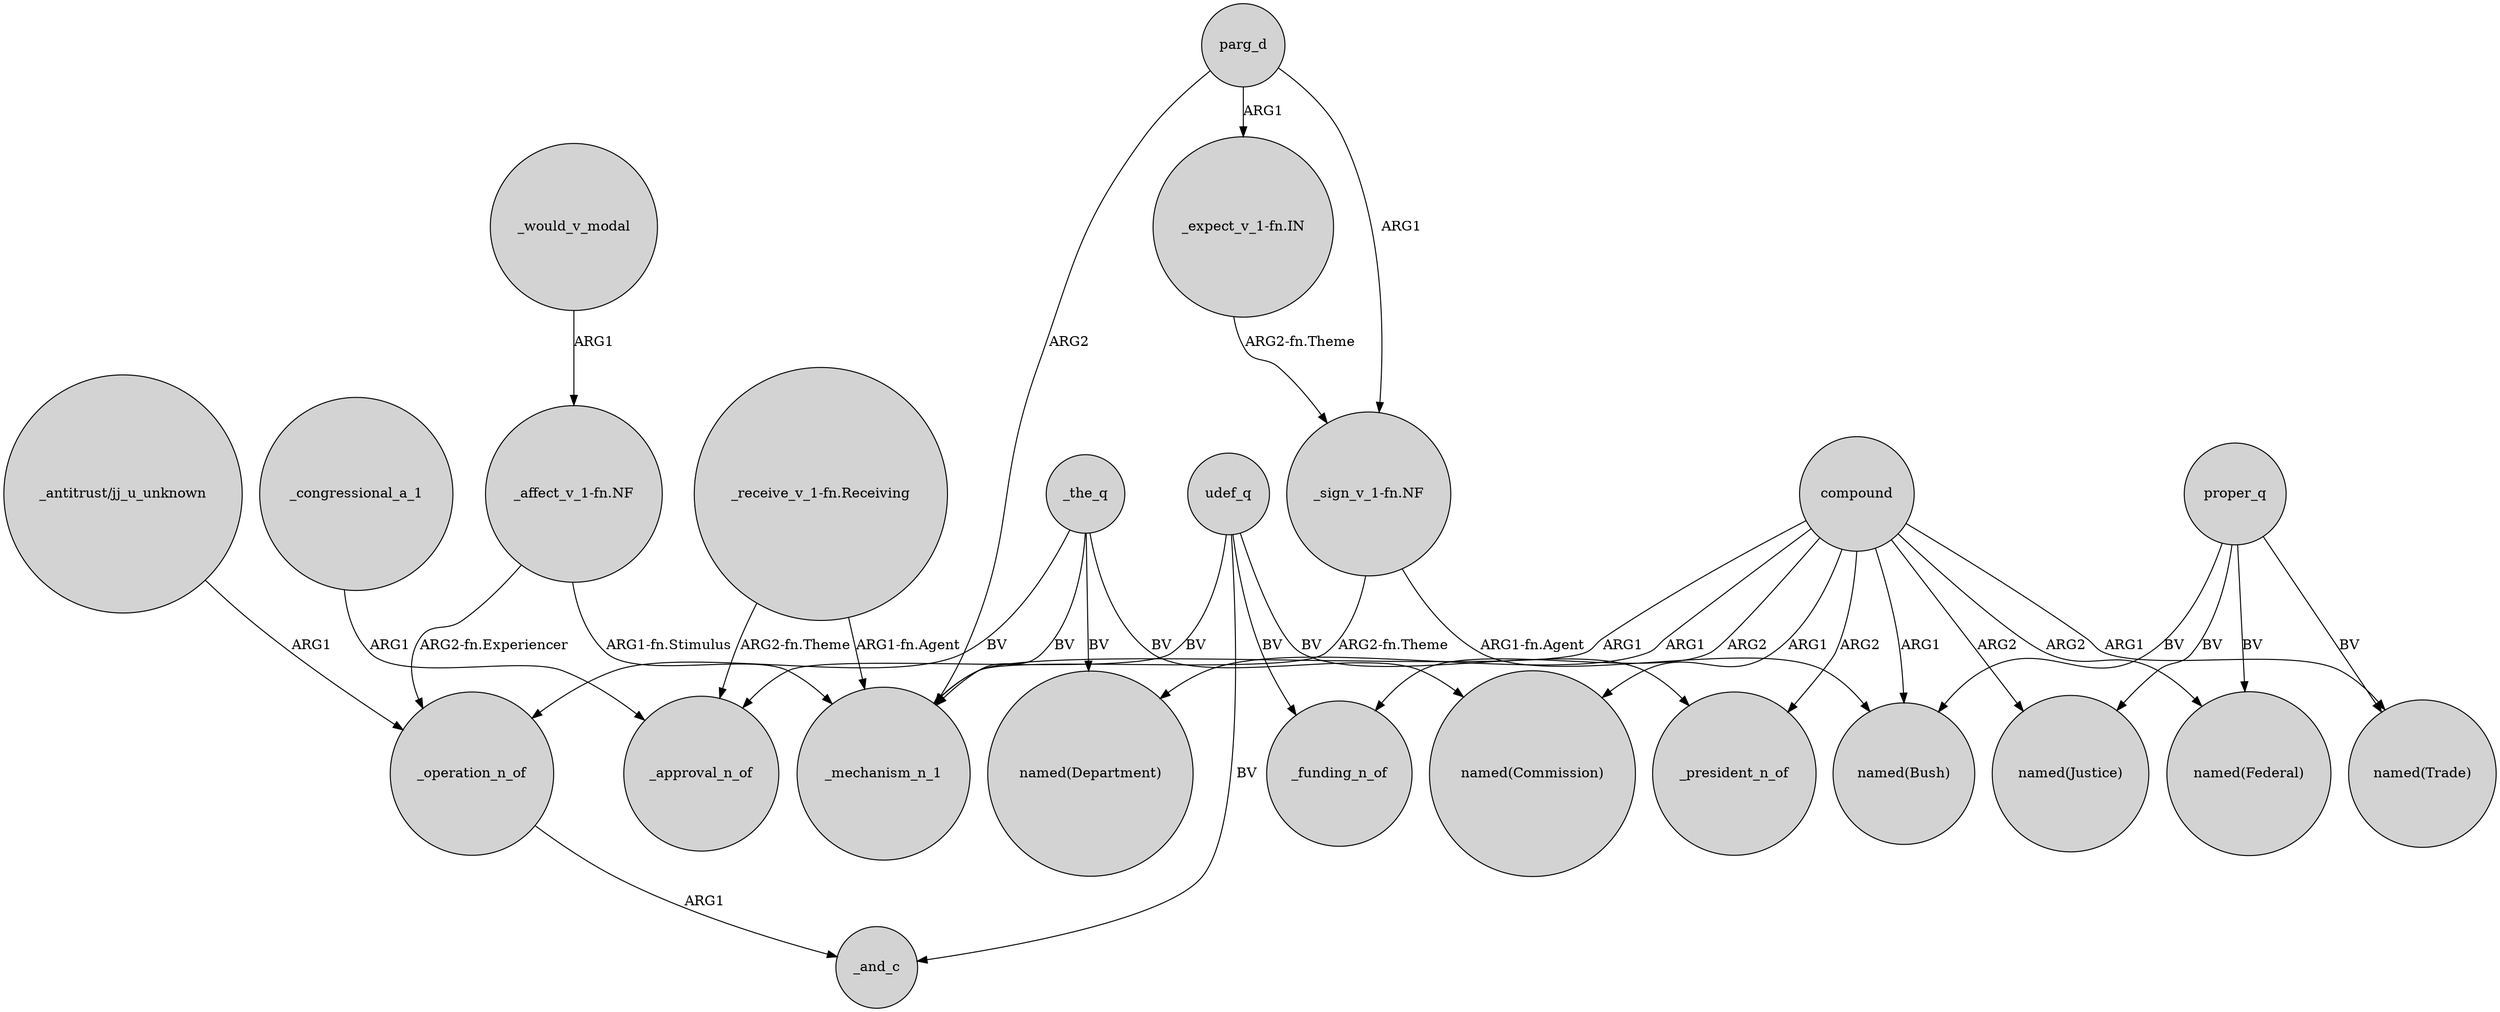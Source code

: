 digraph {
	node [shape=circle style=filled]
	"_receive_v_1-fn.Receiving" -> _mechanism_n_1 [label="ARG1-fn.Agent"]
	compound -> _president_n_of [label=ARG2]
	"_antitrust/jj_u_unknown" -> _operation_n_of [label=ARG1]
	_operation_n_of -> _and_c [label=ARG1]
	compound -> "named(Commission)" [label=ARG1]
	_the_q -> _operation_n_of [label=BV]
	_would_v_modal -> "_affect_v_1-fn.NF" [label=ARG1]
	"_affect_v_1-fn.NF" -> _operation_n_of [label="ARG2-fn.Experiencer"]
	"_sign_v_1-fn.NF" -> "named(Bush)" [label="ARG1-fn.Agent"]
	udef_q -> _funding_n_of [label=BV]
	"_receive_v_1-fn.Receiving" -> _approval_n_of [label="ARG2-fn.Theme"]
	proper_q -> "named(Trade)" [label=BV]
	"_expect_v_1-fn.IN" -> "_sign_v_1-fn.NF" [label="ARG2-fn.Theme"]
	_congressional_a_1 -> _approval_n_of [label=ARG1]
	"_affect_v_1-fn.NF" -> _mechanism_n_1 [label="ARG1-fn.Stimulus"]
	parg_d -> "_sign_v_1-fn.NF" [label=ARG1]
	udef_q -> _president_n_of [label=BV]
	proper_q -> "named(Justice)" [label=BV]
	compound -> "named(Justice)" [label=ARG2]
	parg_d -> "_expect_v_1-fn.IN" [label=ARG1]
	_the_q -> "named(Department)" [label=BV]
	compound -> "named(Trade)" [label=ARG1]
	proper_q -> "named(Bush)" [label=BV]
	parg_d -> _mechanism_n_1 [label=ARG2]
	proper_q -> "named(Federal)" [label=BV]
	_the_q -> _mechanism_n_1 [label=BV]
	compound -> "named(Department)" [label=ARG1]
	udef_q -> _approval_n_of [label=BV]
	compound -> _mechanism_n_1 [label=ARG1]
	udef_q -> _and_c [label=BV]
	"_sign_v_1-fn.NF" -> _mechanism_n_1 [label="ARG2-fn.Theme"]
	compound -> "named(Federal)" [label=ARG2]
	_the_q -> "named(Commission)" [label=BV]
	compound -> "named(Bush)" [label=ARG1]
	compound -> _funding_n_of [label=ARG2]
}
